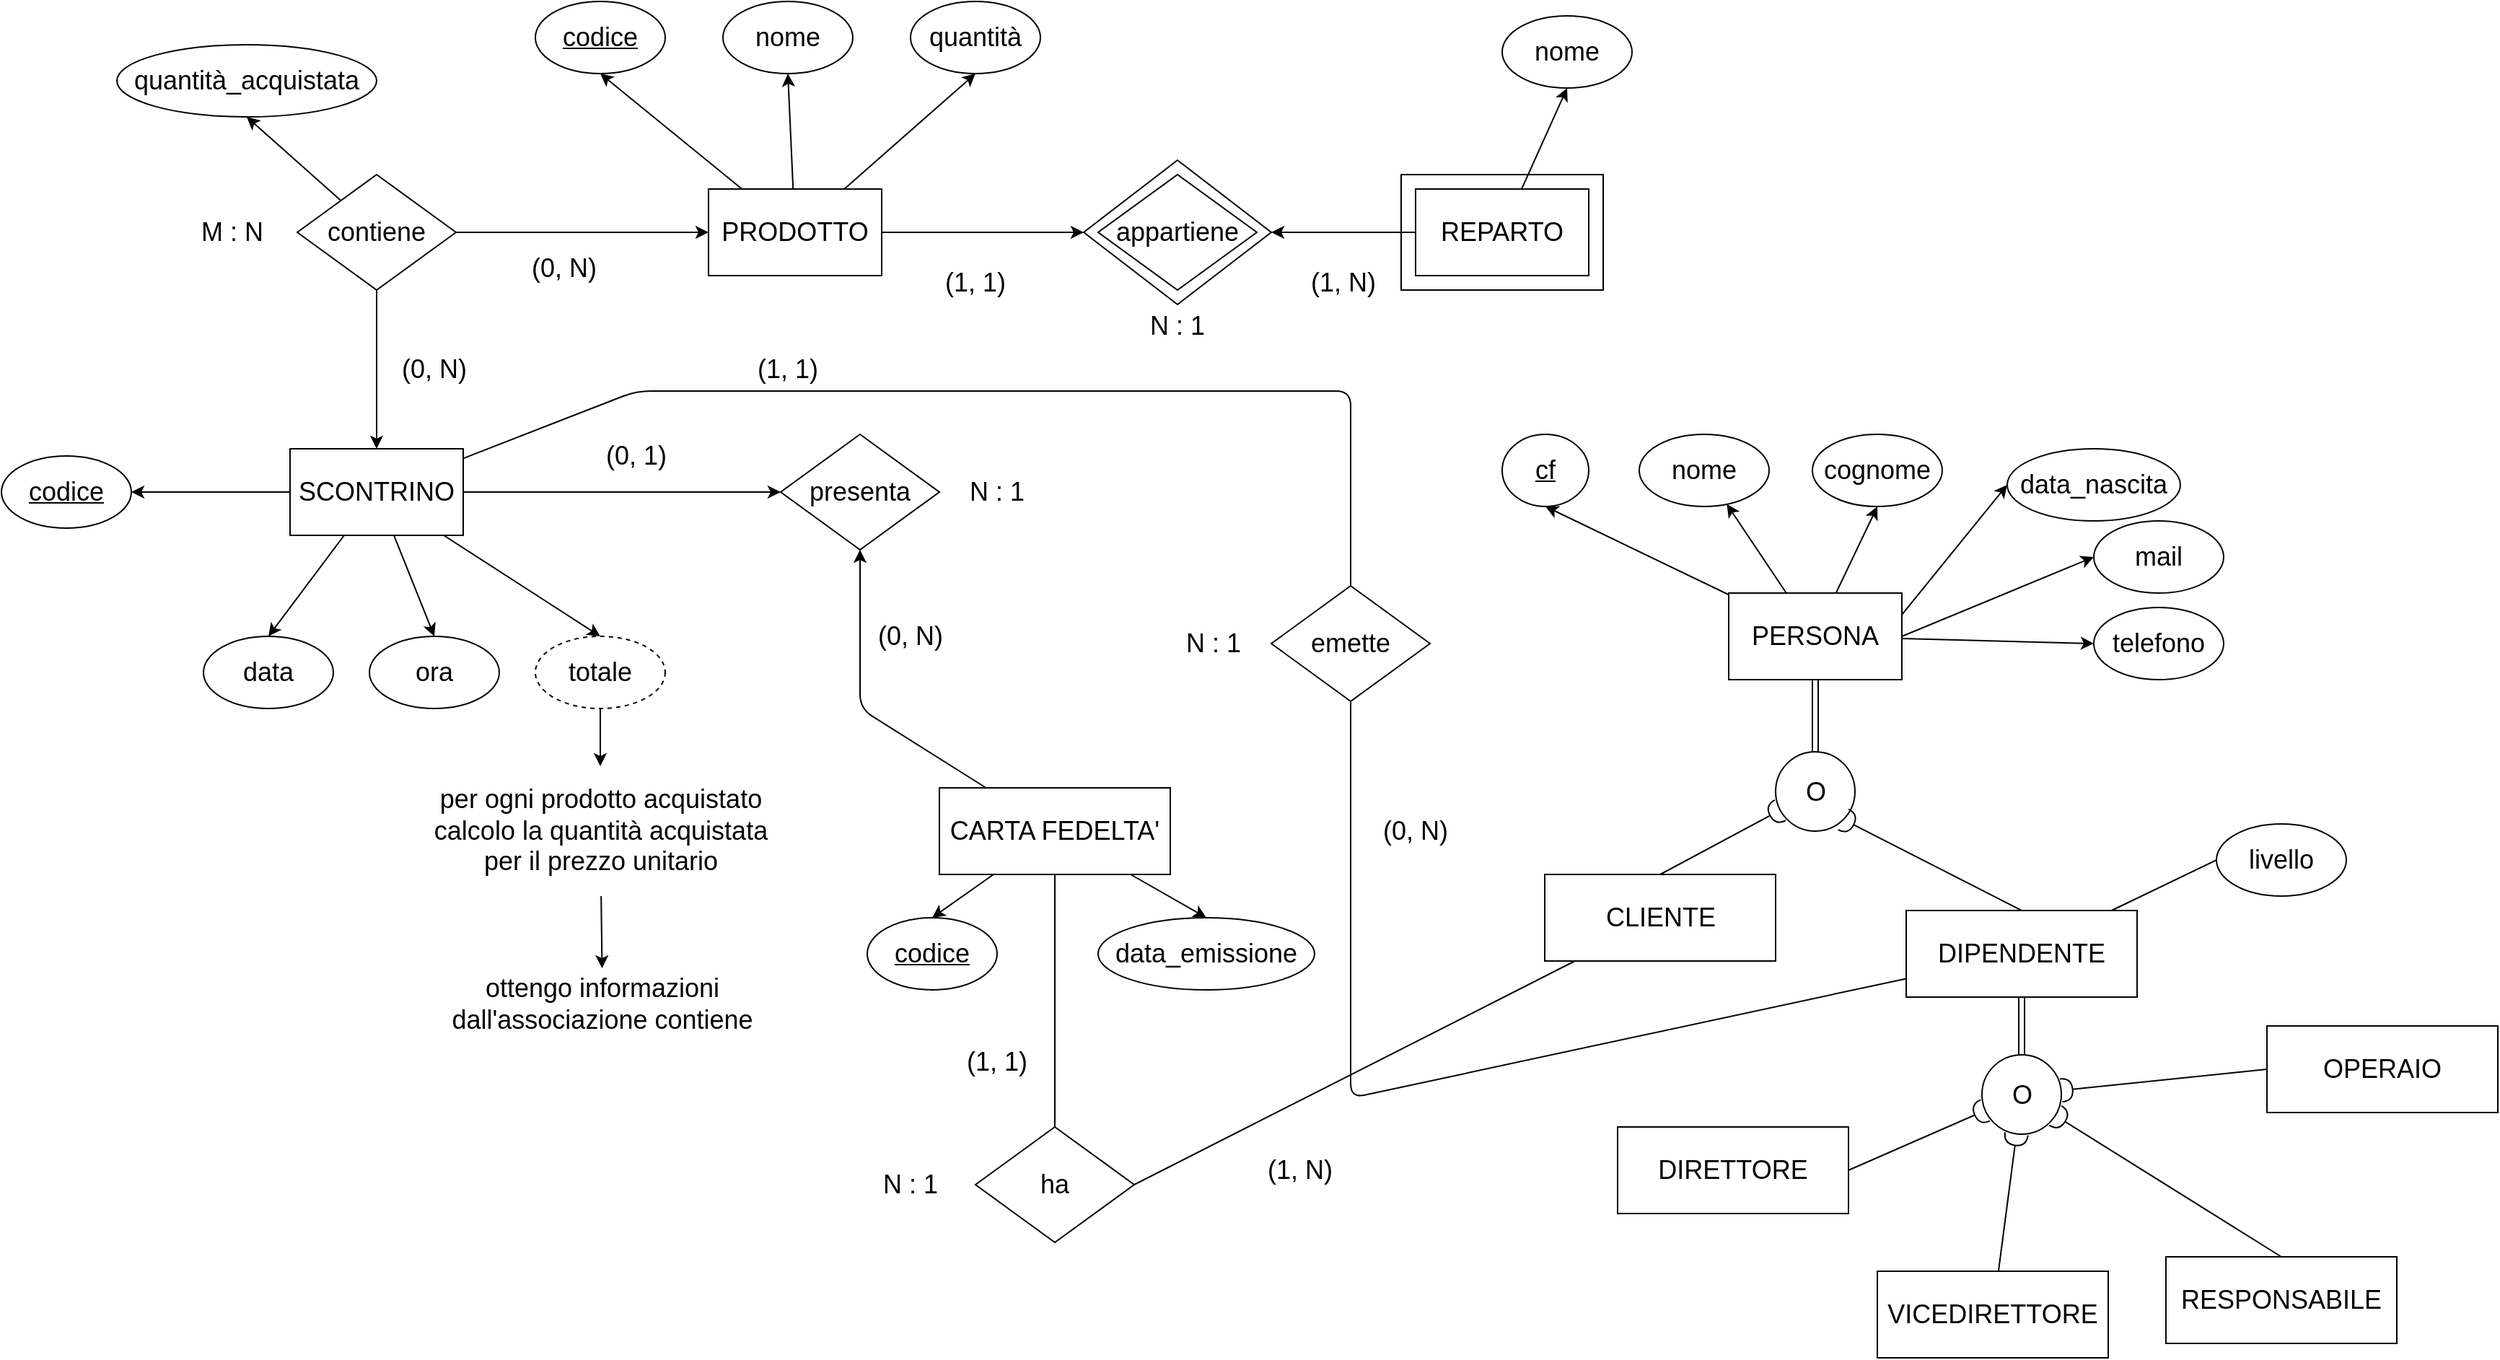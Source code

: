 <mxfile>
    <diagram id="1i1SreFaEmwxCdgZuVRj" name="Pagina-1">
        <mxGraphModel dx="2332" dy="1065" grid="1" gridSize="10" guides="1" tooltips="1" connect="1" arrows="1" fold="1" page="1" pageScale="1" pageWidth="827" pageHeight="1169" math="0" shadow="0">
            <root>
                <mxCell id="0"/>
                <mxCell id="1" parent="0"/>
                <mxCell id="12" style="edgeStyle=none;html=1;fontSize=18;" edge="1" parent="1" source="2">
                    <mxGeometry relative="1" as="geometry">
                        <mxPoint x="640" y="320" as="targetPoint"/>
                    </mxGeometry>
                </mxCell>
                <mxCell id="21" style="edgeStyle=none;html=1;entryX=0.5;entryY=1;entryDx=0;entryDy=0;fontSize=18;" edge="1" parent="1" source="2" target="3">
                    <mxGeometry relative="1" as="geometry"/>
                </mxCell>
                <mxCell id="22" style="edgeStyle=none;html=1;entryX=0.5;entryY=1;entryDx=0;entryDy=0;fontSize=18;" edge="1" parent="1" source="2" target="4">
                    <mxGeometry relative="1" as="geometry"/>
                </mxCell>
                <mxCell id="23" style="edgeStyle=none;html=1;entryX=0.5;entryY=1;entryDx=0;entryDy=0;fontSize=18;" edge="1" parent="1" source="2" target="5">
                    <mxGeometry relative="1" as="geometry"/>
                </mxCell>
                <mxCell id="62" style="edgeStyle=none;html=1;entryX=0;entryY=0.5;entryDx=0;entryDy=0;fontSize=18;exitX=1;exitY=0.5;exitDx=0;exitDy=0;" edge="1" parent="1" source="16" target="61">
                    <mxGeometry relative="1" as="geometry"/>
                </mxCell>
                <mxCell id="2" value="&lt;font style=&quot;font-size: 18px;&quot;&gt;PRODOTTO&lt;/font&gt;" style="rounded=0;whiteSpace=wrap;html=1;" vertex="1" parent="1">
                    <mxGeometry x="380" y="290" width="120" height="60" as="geometry"/>
                </mxCell>
                <mxCell id="3" value="&lt;u&gt;codice&lt;/u&gt;" style="ellipse;whiteSpace=wrap;html=1;fontSize=18;" vertex="1" parent="1">
                    <mxGeometry x="260" y="160" width="90" height="50" as="geometry"/>
                </mxCell>
                <mxCell id="4" value="nome" style="ellipse;whiteSpace=wrap;html=1;fontSize=18;" vertex="1" parent="1">
                    <mxGeometry x="390" y="160" width="90" height="50" as="geometry"/>
                </mxCell>
                <mxCell id="5" value="quantità" style="ellipse;whiteSpace=wrap;html=1;fontSize=18;" vertex="1" parent="1">
                    <mxGeometry x="520" y="160" width="90" height="50" as="geometry"/>
                </mxCell>
                <mxCell id="8" value="" style="group" vertex="1" connectable="0" parent="1">
                    <mxGeometry x="860" y="280" width="140" height="80" as="geometry"/>
                </mxCell>
                <mxCell id="7" value="" style="rounded=0;whiteSpace=wrap;html=1;fontSize=18;" vertex="1" parent="8">
                    <mxGeometry width="140" height="80" as="geometry"/>
                </mxCell>
                <mxCell id="6" value="&lt;font style=&quot;font-size: 18px;&quot;&gt;REPARTO&lt;/font&gt;" style="rounded=0;whiteSpace=wrap;html=1;" vertex="1" parent="8">
                    <mxGeometry x="10" y="10" width="120" height="60" as="geometry"/>
                </mxCell>
                <mxCell id="9" value="nome" style="ellipse;whiteSpace=wrap;html=1;fontSize=18;" vertex="1" parent="1">
                    <mxGeometry x="930" y="170" width="90" height="50" as="geometry"/>
                </mxCell>
                <mxCell id="11" value="(1, 1)" style="text;html=1;strokeColor=none;fillColor=none;align=center;verticalAlign=middle;whiteSpace=wrap;rounded=0;fontSize=18;" vertex="1" parent="1">
                    <mxGeometry x="535" y="340" width="60" height="30" as="geometry"/>
                </mxCell>
                <mxCell id="13" style="edgeStyle=none;html=1;fontSize=18;" edge="1" parent="1" source="6">
                    <mxGeometry relative="1" as="geometry">
                        <mxPoint x="770" y="320" as="targetPoint"/>
                    </mxGeometry>
                </mxCell>
                <mxCell id="14" value="(1, N)" style="text;html=1;strokeColor=none;fillColor=none;align=center;verticalAlign=middle;whiteSpace=wrap;rounded=0;fontSize=18;" vertex="1" parent="1">
                    <mxGeometry x="790" y="340" width="60" height="30" as="geometry"/>
                </mxCell>
                <mxCell id="15" value="N : 1" style="text;html=1;strokeColor=none;fillColor=none;align=center;verticalAlign=middle;whiteSpace=wrap;rounded=0;fontSize=18;" vertex="1" parent="1">
                    <mxGeometry x="675" y="370" width="60" height="30" as="geometry"/>
                </mxCell>
                <mxCell id="20" style="edgeStyle=none;html=1;entryX=1;entryY=0.5;entryDx=0;entryDy=0;fontSize=18;" edge="1" parent="1" source="16" target="19">
                    <mxGeometry relative="1" as="geometry"/>
                </mxCell>
                <mxCell id="35" style="edgeStyle=none;html=1;entryX=0.5;entryY=0;entryDx=0;entryDy=0;fontSize=18;" edge="1" parent="1" source="16" target="33">
                    <mxGeometry relative="1" as="geometry"/>
                </mxCell>
                <mxCell id="36" style="edgeStyle=none;html=1;entryX=0.5;entryY=0;entryDx=0;entryDy=0;fontSize=18;" edge="1" parent="1" source="16" target="34">
                    <mxGeometry relative="1" as="geometry"/>
                </mxCell>
                <mxCell id="38" style="edgeStyle=none;html=1;entryX=0.5;entryY=0;entryDx=0;entryDy=0;fontSize=18;" edge="1" parent="1" source="16" target="37">
                    <mxGeometry relative="1" as="geometry"/>
                </mxCell>
                <mxCell id="16" value="&lt;font style=&quot;font-size: 18px;&quot;&gt;SCONTRINO&lt;/font&gt;" style="rounded=0;whiteSpace=wrap;html=1;" vertex="1" parent="1">
                    <mxGeometry x="90" y="470" width="120" height="60" as="geometry"/>
                </mxCell>
                <mxCell id="18" value="" style="group" vertex="1" connectable="0" parent="1">
                    <mxGeometry x="640" y="270" width="130" height="100" as="geometry"/>
                </mxCell>
                <mxCell id="17" value="" style="rhombus;whiteSpace=wrap;html=1;fontSize=18;" vertex="1" parent="18">
                    <mxGeometry width="130" height="100" as="geometry"/>
                </mxCell>
                <mxCell id="10" value="appartiene" style="rhombus;whiteSpace=wrap;html=1;fontSize=18;" vertex="1" parent="18">
                    <mxGeometry x="10" y="10" width="110" height="80" as="geometry"/>
                </mxCell>
                <mxCell id="19" value="&lt;u&gt;codice&lt;/u&gt;" style="ellipse;whiteSpace=wrap;html=1;fontSize=18;" vertex="1" parent="1">
                    <mxGeometry x="-110" y="475" width="90" height="50" as="geometry"/>
                </mxCell>
                <mxCell id="24" style="edgeStyle=none;html=1;entryX=0.5;entryY=1;entryDx=0;entryDy=0;fontSize=18;" edge="1" parent="1" source="6" target="9">
                    <mxGeometry relative="1" as="geometry"/>
                </mxCell>
                <mxCell id="26" style="edgeStyle=none;html=1;entryX=0.5;entryY=0;entryDx=0;entryDy=0;fontSize=18;" edge="1" parent="1" source="25" target="16">
                    <mxGeometry relative="1" as="geometry"/>
                </mxCell>
                <mxCell id="27" style="edgeStyle=none;html=1;entryX=0;entryY=0.5;entryDx=0;entryDy=0;fontSize=18;" edge="1" parent="1" source="25" target="2">
                    <mxGeometry relative="1" as="geometry"/>
                </mxCell>
                <mxCell id="29" style="edgeStyle=none;html=1;entryX=0.5;entryY=1;entryDx=0;entryDy=0;fontSize=18;" edge="1" parent="1" source="25" target="28">
                    <mxGeometry relative="1" as="geometry"/>
                </mxCell>
                <mxCell id="25" value="contiene" style="rhombus;whiteSpace=wrap;html=1;fontSize=18;" vertex="1" parent="1">
                    <mxGeometry x="95" y="280" width="110" height="80" as="geometry"/>
                </mxCell>
                <mxCell id="28" value="quantità_acquistata" style="ellipse;whiteSpace=wrap;html=1;fontSize=18;" vertex="1" parent="1">
                    <mxGeometry x="-30" y="190" width="180" height="50" as="geometry"/>
                </mxCell>
                <mxCell id="30" value="(0, N)" style="text;html=1;strokeColor=none;fillColor=none;align=center;verticalAlign=middle;whiteSpace=wrap;rounded=0;fontSize=18;" vertex="1" parent="1">
                    <mxGeometry x="250" y="330" width="60" height="30" as="geometry"/>
                </mxCell>
                <mxCell id="31" value="(0, N)" style="text;html=1;strokeColor=none;fillColor=none;align=center;verticalAlign=middle;whiteSpace=wrap;rounded=0;fontSize=18;" vertex="1" parent="1">
                    <mxGeometry x="160" y="400" width="60" height="30" as="geometry"/>
                </mxCell>
                <mxCell id="32" value="M : N" style="text;html=1;strokeColor=none;fillColor=none;align=center;verticalAlign=middle;whiteSpace=wrap;rounded=0;fontSize=18;" vertex="1" parent="1">
                    <mxGeometry x="20" y="305" width="60" height="30" as="geometry"/>
                </mxCell>
                <mxCell id="33" value="data" style="ellipse;whiteSpace=wrap;html=1;fontSize=18;" vertex="1" parent="1">
                    <mxGeometry x="30" y="600" width="90" height="50" as="geometry"/>
                </mxCell>
                <mxCell id="34" value="ora" style="ellipse;whiteSpace=wrap;html=1;fontSize=18;" vertex="1" parent="1">
                    <mxGeometry x="145" y="600" width="90" height="50" as="geometry"/>
                </mxCell>
                <mxCell id="40" style="edgeStyle=none;html=1;entryX=0.5;entryY=0;entryDx=0;entryDy=0;fontSize=18;" edge="1" parent="1" source="37" target="39">
                    <mxGeometry relative="1" as="geometry"/>
                </mxCell>
                <mxCell id="37" value="totale" style="ellipse;whiteSpace=wrap;html=1;fontSize=18;dashed=1;" vertex="1" parent="1">
                    <mxGeometry x="260" y="600" width="90" height="50" as="geometry"/>
                </mxCell>
                <mxCell id="41" style="edgeStyle=none;html=1;fontSize=18;entryX=0.5;entryY=0;entryDx=0;entryDy=0;" edge="1" parent="1" source="39" target="42">
                    <mxGeometry relative="1" as="geometry">
                        <mxPoint x="305" y="830" as="targetPoint"/>
                    </mxGeometry>
                </mxCell>
                <mxCell id="39" value="per ogni prodotto acquistato calcolo la quantità acquistata per il prezzo unitario" style="text;html=1;strokeColor=none;fillColor=none;align=center;verticalAlign=middle;whiteSpace=wrap;rounded=0;dashed=1;dashPattern=8 8;fontSize=18;" vertex="1" parent="1">
                    <mxGeometry x="187.5" y="690" width="235" height="90" as="geometry"/>
                </mxCell>
                <mxCell id="42" value="ottengo informazioni dall'associazione contiene" style="text;html=1;strokeColor=none;fillColor=none;align=center;verticalAlign=middle;whiteSpace=wrap;rounded=0;dashed=1;dashPattern=8 8;fontSize=18;" vertex="1" parent="1">
                    <mxGeometry x="190" y="830" width="232.5" height="50" as="geometry"/>
                </mxCell>
                <mxCell id="55" style="edgeStyle=none;html=1;entryX=0.5;entryY=1;entryDx=0;entryDy=0;fontSize=18;" edge="1" parent="1" source="43" target="50">
                    <mxGeometry relative="1" as="geometry"/>
                </mxCell>
                <mxCell id="56" style="edgeStyle=none;html=1;fontSize=18;" edge="1" parent="1" source="43" target="44">
                    <mxGeometry relative="1" as="geometry"/>
                </mxCell>
                <mxCell id="57" style="edgeStyle=none;html=1;entryX=0.5;entryY=1;entryDx=0;entryDy=0;fontSize=18;" edge="1" parent="1" source="43" target="51">
                    <mxGeometry relative="1" as="geometry"/>
                </mxCell>
                <mxCell id="58" style="edgeStyle=none;html=1;entryX=0;entryY=0.5;entryDx=0;entryDy=0;fontSize=18;exitX=1;exitY=0.25;exitDx=0;exitDy=0;" edge="1" parent="1" source="43" target="52">
                    <mxGeometry relative="1" as="geometry">
                        <mxPoint x="1120.0" y="560.0" as="sourcePoint"/>
                    </mxGeometry>
                </mxCell>
                <mxCell id="59" style="edgeStyle=none;html=1;entryX=0;entryY=0.5;entryDx=0;entryDy=0;fontSize=18;exitX=1;exitY=0.5;exitDx=0;exitDy=0;" edge="1" parent="1" source="43" target="53">
                    <mxGeometry relative="1" as="geometry">
                        <mxPoint x="1120.0" y="590.0" as="sourcePoint"/>
                    </mxGeometry>
                </mxCell>
                <mxCell id="60" style="edgeStyle=none;html=1;entryX=0;entryY=0.5;entryDx=0;entryDy=0;fontSize=18;" edge="1" parent="1" source="43" target="54">
                    <mxGeometry relative="1" as="geometry"/>
                </mxCell>
                <mxCell id="78" style="edgeStyle=none;html=1;entryX=0.5;entryY=0;entryDx=0;entryDy=0;fontSize=18;shape=link;" edge="1" parent="1" source="43" target="67">
                    <mxGeometry relative="1" as="geometry"/>
                </mxCell>
                <mxCell id="43" value="&lt;font style=&quot;font-size: 18px;&quot;&gt;PERSONA&lt;/font&gt;" style="rounded=0;whiteSpace=wrap;html=1;" vertex="1" parent="1">
                    <mxGeometry x="1087" y="570" width="120" height="60" as="geometry"/>
                </mxCell>
                <mxCell id="44" value="nome" style="ellipse;whiteSpace=wrap;html=1;fontSize=18;" vertex="1" parent="1">
                    <mxGeometry x="1025" y="460" width="90" height="50" as="geometry"/>
                </mxCell>
                <mxCell id="47" style="edgeStyle=none;html=1;entryX=0.5;entryY=0;entryDx=0;entryDy=0;fontSize=18;" edge="1" parent="1" source="45" target="46">
                    <mxGeometry relative="1" as="geometry"/>
                </mxCell>
                <mxCell id="49" style="edgeStyle=none;html=1;entryX=0.5;entryY=0;entryDx=0;entryDy=0;fontSize=18;" edge="1" parent="1" source="45" target="48">
                    <mxGeometry relative="1" as="geometry"/>
                </mxCell>
                <mxCell id="63" style="edgeStyle=none;html=1;entryX=0.5;entryY=1;entryDx=0;entryDy=0;fontSize=18;" edge="1" parent="1" source="45" target="61">
                    <mxGeometry relative="1" as="geometry">
                        <Array as="points">
                            <mxPoint x="485" y="650"/>
                        </Array>
                    </mxGeometry>
                </mxCell>
                <mxCell id="45" value="&lt;font style=&quot;font-size: 18px;&quot;&gt;CARTA FEDELTA'&lt;/font&gt;" style="rounded=0;whiteSpace=wrap;html=1;" vertex="1" parent="1">
                    <mxGeometry x="540" y="705" width="160" height="60" as="geometry"/>
                </mxCell>
                <mxCell id="46" value="&lt;u&gt;codice&lt;/u&gt;" style="ellipse;whiteSpace=wrap;html=1;fontSize=18;" vertex="1" parent="1">
                    <mxGeometry x="490" y="795" width="90" height="50" as="geometry"/>
                </mxCell>
                <mxCell id="48" value="data_emissione" style="ellipse;whiteSpace=wrap;html=1;fontSize=18;" vertex="1" parent="1">
                    <mxGeometry x="650" y="795" width="150" height="50" as="geometry"/>
                </mxCell>
                <mxCell id="50" value="&lt;u&gt;cf&lt;/u&gt;" style="ellipse;whiteSpace=wrap;html=1;fontSize=18;" vertex="1" parent="1">
                    <mxGeometry x="930" y="460" width="60" height="50" as="geometry"/>
                </mxCell>
                <mxCell id="51" value="cognome" style="ellipse;whiteSpace=wrap;html=1;fontSize=18;" vertex="1" parent="1">
                    <mxGeometry x="1145" y="460" width="90" height="50" as="geometry"/>
                </mxCell>
                <mxCell id="52" value="data_nascita" style="ellipse;whiteSpace=wrap;html=1;fontSize=18;" vertex="1" parent="1">
                    <mxGeometry x="1280" y="470" width="120" height="50" as="geometry"/>
                </mxCell>
                <mxCell id="53" value="mail" style="ellipse;whiteSpace=wrap;html=1;fontSize=18;" vertex="1" parent="1">
                    <mxGeometry x="1340" y="520" width="90" height="50" as="geometry"/>
                </mxCell>
                <mxCell id="54" value="telefono" style="ellipse;whiteSpace=wrap;html=1;fontSize=18;" vertex="1" parent="1">
                    <mxGeometry x="1340" y="580" width="90" height="50" as="geometry"/>
                </mxCell>
                <mxCell id="61" value="presenta" style="rhombus;whiteSpace=wrap;html=1;fontSize=18;" vertex="1" parent="1">
                    <mxGeometry x="430" y="460" width="110" height="80" as="geometry"/>
                </mxCell>
                <mxCell id="64" value="(0, 1)" style="text;html=1;strokeColor=none;fillColor=none;align=center;verticalAlign=middle;whiteSpace=wrap;rounded=0;fontSize=18;" vertex="1" parent="1">
                    <mxGeometry x="300" y="460" width="60" height="30" as="geometry"/>
                </mxCell>
                <mxCell id="65" value="(0, N)" style="text;html=1;strokeColor=none;fillColor=none;align=center;verticalAlign=middle;whiteSpace=wrap;rounded=0;fontSize=18;" vertex="1" parent="1">
                    <mxGeometry x="490" y="585" width="60" height="30" as="geometry"/>
                </mxCell>
                <mxCell id="66" value="N : 1" style="text;html=1;strokeColor=none;fillColor=none;align=center;verticalAlign=middle;whiteSpace=wrap;rounded=0;fontSize=18;" vertex="1" parent="1">
                    <mxGeometry x="550" y="485" width="60" height="30" as="geometry"/>
                </mxCell>
                <mxCell id="73" style="edgeStyle=none;html=1;entryX=0.5;entryY=0;entryDx=0;entryDy=0;fontSize=18;endArrow=none;endFill=0;startArrow=halfCircle;startFill=0;" edge="1" parent="1" source="67" target="72">
                    <mxGeometry relative="1" as="geometry"/>
                </mxCell>
                <mxCell id="67" value="O" style="ellipse;whiteSpace=wrap;html=1;aspect=fixed;fontSize=18;" vertex="1" parent="1">
                    <mxGeometry x="1119.5" y="680" width="55" height="55" as="geometry"/>
                </mxCell>
                <mxCell id="68" value="&lt;font style=&quot;font-size: 18px;&quot;&gt;OPERAIO&lt;/font&gt;" style="rounded=0;whiteSpace=wrap;html=1;" vertex="1" parent="1">
                    <mxGeometry x="1460" y="870" width="160" height="60" as="geometry"/>
                </mxCell>
                <mxCell id="69" value="&lt;font style=&quot;font-size: 18px;&quot;&gt;RESPONSABILE&lt;/font&gt;" style="rounded=0;whiteSpace=wrap;html=1;" vertex="1" parent="1">
                    <mxGeometry x="1390" y="1030" width="160" height="60" as="geometry"/>
                </mxCell>
                <mxCell id="70" value="&lt;font style=&quot;font-size: 18px;&quot;&gt;VICEDIRETTORE&lt;/font&gt;" style="rounded=0;whiteSpace=wrap;html=1;" vertex="1" parent="1">
                    <mxGeometry x="1190" y="1040" width="160" height="60" as="geometry"/>
                </mxCell>
                <mxCell id="71" value="&lt;font style=&quot;font-size: 18px;&quot;&gt;DIRETTORE&lt;/font&gt;" style="rounded=0;whiteSpace=wrap;html=1;" vertex="1" parent="1">
                    <mxGeometry x="1010" y="940" width="160" height="60" as="geometry"/>
                </mxCell>
                <mxCell id="99" style="edgeStyle=none;sketch=0;html=1;entryX=1;entryY=0.5;entryDx=0;entryDy=0;fontSize=18;startArrow=none;startFill=0;endArrow=none;endFill=0;" edge="1" parent="1" source="72" target="98">
                    <mxGeometry relative="1" as="geometry"/>
                </mxCell>
                <mxCell id="72" value="&lt;font style=&quot;font-size: 18px;&quot;&gt;CLIENTE&lt;/font&gt;" style="rounded=0;whiteSpace=wrap;html=1;" vertex="1" parent="1">
                    <mxGeometry x="959.5" y="765" width="160" height="60" as="geometry"/>
                </mxCell>
                <mxCell id="80" style="edgeStyle=none;html=1;entryX=0.5;entryY=0;entryDx=0;entryDy=0;fontSize=18;endArrow=none;endFill=0;startArrow=halfCircle;startFill=0;exitX=1;exitY=1;exitDx=0;exitDy=0;" edge="1" parent="1" source="67" target="82">
                    <mxGeometry relative="1" as="geometry">
                        <mxPoint x="1146.327" y="745.635" as="sourcePoint"/>
                        <mxPoint x="965.0" y="905.0" as="targetPoint"/>
                    </mxGeometry>
                </mxCell>
                <mxCell id="84" style="edgeStyle=none;shape=link;sketch=0;html=1;fontSize=18;startArrow=halfCircle;startFill=0;endArrow=none;endFill=0;" edge="1" parent="1" source="82" target="83">
                    <mxGeometry relative="1" as="geometry"/>
                </mxCell>
                <mxCell id="91" style="edgeStyle=none;sketch=0;html=1;entryX=0.5;entryY=1;entryDx=0;entryDy=0;fontSize=18;startArrow=none;startFill=0;endArrow=none;endFill=0;" edge="1" parent="1" source="82" target="90">
                    <mxGeometry relative="1" as="geometry">
                        <Array as="points">
                            <mxPoint x="825" y="920"/>
                        </Array>
                    </mxGeometry>
                </mxCell>
                <mxCell id="94" style="edgeStyle=none;sketch=0;html=1;entryX=0;entryY=0.5;entryDx=0;entryDy=0;fontSize=18;startArrow=none;startFill=0;endArrow=none;endFill=0;" edge="1" parent="1" source="82" target="93">
                    <mxGeometry relative="1" as="geometry"/>
                </mxCell>
                <mxCell id="82" value="&lt;font style=&quot;font-size: 18px;&quot;&gt;DIPENDENTE&lt;/font&gt;" style="rounded=0;whiteSpace=wrap;html=1;" vertex="1" parent="1">
                    <mxGeometry x="1210" y="790" width="160" height="60" as="geometry"/>
                </mxCell>
                <mxCell id="86" style="edgeStyle=none;sketch=0;html=1;entryX=0;entryY=0.5;entryDx=0;entryDy=0;fontSize=18;startArrow=halfCircle;startFill=0;endArrow=none;endFill=0;" edge="1" parent="1" source="83" target="68">
                    <mxGeometry relative="1" as="geometry"/>
                </mxCell>
                <mxCell id="87" style="edgeStyle=none;sketch=0;html=1;entryX=0.5;entryY=0;entryDx=0;entryDy=0;fontSize=18;startArrow=halfCircle;startFill=0;endArrow=none;endFill=0;" edge="1" parent="1" source="83" target="69">
                    <mxGeometry relative="1" as="geometry"/>
                </mxCell>
                <mxCell id="88" style="edgeStyle=none;sketch=0;html=1;fontSize=18;startArrow=halfCircle;startFill=0;endArrow=none;endFill=0;" edge="1" parent="1" source="83" target="70">
                    <mxGeometry relative="1" as="geometry"/>
                </mxCell>
                <mxCell id="89" style="edgeStyle=none;sketch=0;html=1;entryX=1;entryY=0.5;entryDx=0;entryDy=0;fontSize=18;startArrow=halfCircle;startFill=0;endArrow=none;endFill=0;" edge="1" parent="1" source="83" target="71">
                    <mxGeometry relative="1" as="geometry"/>
                </mxCell>
                <mxCell id="83" value="O" style="ellipse;whiteSpace=wrap;html=1;aspect=fixed;fontSize=18;" vertex="1" parent="1">
                    <mxGeometry x="1262.5" y="890" width="55" height="55" as="geometry"/>
                </mxCell>
                <mxCell id="92" style="edgeStyle=none;sketch=0;html=1;fontSize=18;startArrow=none;startFill=0;endArrow=none;endFill=0;" edge="1" parent="1" source="90" target="16">
                    <mxGeometry relative="1" as="geometry">
                        <Array as="points">
                            <mxPoint x="825" y="430"/>
                            <mxPoint x="330" y="430"/>
                        </Array>
                    </mxGeometry>
                </mxCell>
                <mxCell id="90" value="emette" style="rhombus;whiteSpace=wrap;html=1;fontSize=18;" vertex="1" parent="1">
                    <mxGeometry x="770" y="565" width="110" height="80" as="geometry"/>
                </mxCell>
                <mxCell id="93" value="livello" style="ellipse;whiteSpace=wrap;html=1;fontSize=18;" vertex="1" parent="1">
                    <mxGeometry x="1425" y="730" width="90" height="50" as="geometry"/>
                </mxCell>
                <mxCell id="95" value="(1, 1)" style="text;html=1;strokeColor=none;fillColor=none;align=center;verticalAlign=middle;whiteSpace=wrap;rounded=0;fontSize=18;" vertex="1" parent="1">
                    <mxGeometry x="405" y="400" width="60" height="30" as="geometry"/>
                </mxCell>
                <mxCell id="96" value="(0, N)" style="text;html=1;strokeColor=none;fillColor=none;align=center;verticalAlign=middle;whiteSpace=wrap;rounded=0;fontSize=18;" vertex="1" parent="1">
                    <mxGeometry x="840" y="720" width="60" height="30" as="geometry"/>
                </mxCell>
                <mxCell id="97" value="N : 1" style="text;html=1;strokeColor=none;fillColor=none;align=center;verticalAlign=middle;whiteSpace=wrap;rounded=0;fontSize=18;" vertex="1" parent="1">
                    <mxGeometry x="700" y="590" width="60" height="30" as="geometry"/>
                </mxCell>
                <mxCell id="100" style="edgeStyle=none;sketch=0;html=1;entryX=0.5;entryY=1;entryDx=0;entryDy=0;fontSize=18;startArrow=none;startFill=0;endArrow=none;endFill=0;" edge="1" parent="1" source="98" target="45">
                    <mxGeometry relative="1" as="geometry"/>
                </mxCell>
                <mxCell id="98" value="ha" style="rhombus;whiteSpace=wrap;html=1;fontSize=18;" vertex="1" parent="1">
                    <mxGeometry x="565" y="940" width="110" height="80" as="geometry"/>
                </mxCell>
                <mxCell id="101" value="(1, 1)" style="text;html=1;strokeColor=none;fillColor=none;align=center;verticalAlign=middle;whiteSpace=wrap;rounded=0;fontSize=18;" vertex="1" parent="1">
                    <mxGeometry x="550" y="880" width="60" height="30" as="geometry"/>
                </mxCell>
                <mxCell id="102" value="(1, N)" style="text;html=1;strokeColor=none;fillColor=none;align=center;verticalAlign=middle;whiteSpace=wrap;rounded=0;fontSize=18;" vertex="1" parent="1">
                    <mxGeometry x="760" y="955" width="60" height="30" as="geometry"/>
                </mxCell>
                <mxCell id="103" value="N : 1" style="text;html=1;strokeColor=none;fillColor=none;align=center;verticalAlign=middle;whiteSpace=wrap;rounded=0;fontSize=18;" vertex="1" parent="1">
                    <mxGeometry x="490" y="965" width="60" height="30" as="geometry"/>
                </mxCell>
            </root>
        </mxGraphModel>
    </diagram>
</mxfile>